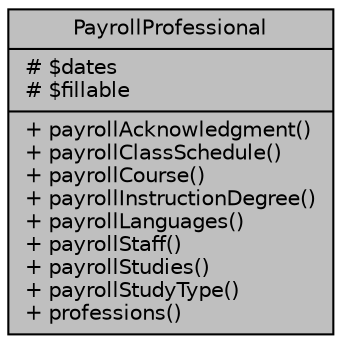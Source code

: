 digraph "PayrollProfessional"
{
 // LATEX_PDF_SIZE
  bgcolor="transparent";
  edge [fontname="Helvetica",fontsize="10",labelfontname="Helvetica",labelfontsize="10"];
  node [fontname="Helvetica",fontsize="10",shape=record];
  Node1 [label="{PayrollProfessional\n|# $dates\l# $fillable\l|+ payrollAcknowledgment()\l+ payrollClassSchedule()\l+ payrollCourse()\l+ payrollInstructionDegree()\l+ payrollLanguages()\l+ payrollStaff()\l+ payrollStudies()\l+ payrollStudyType()\l+ professions()\l}",height=0.2,width=0.4,color="black", fillcolor="grey75", style="filled", fontcolor="black",tooltip="Datos de la información profesional del trabajador."];
}
